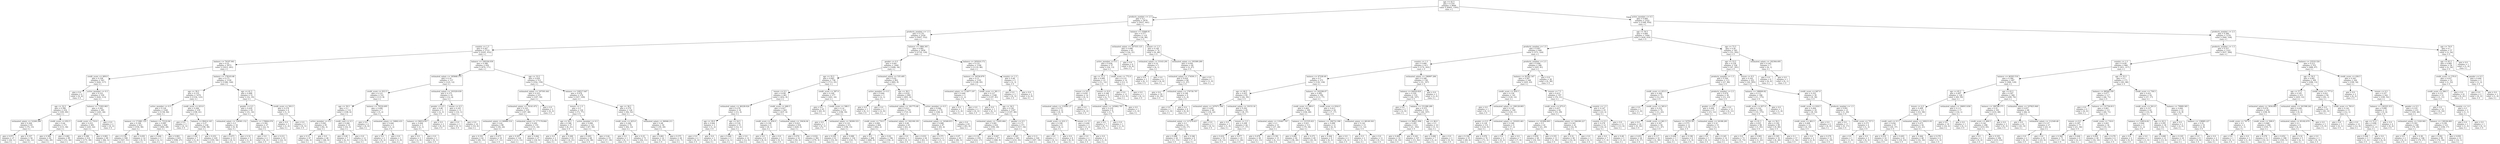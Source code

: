 digraph Tree {
node [shape=box] ;
0 [label="age <= 42.5\ngini = 0.319\nsamples = 8000\nvalue = [6405, 1595]\nclass = ["] ;
1 [label="products_number <= 2.5\ngini = 0.2\nsamples = 5678\nvalue = [5037, 641]\nclass = ["] ;
0 -> 1 [labeldistance=2.5, labelangle=45, headlabel="True"] ;
2 [label="products_number <= 1.5\ngini = 0.179\nsamples = 5559\nvalue = [5007, 552]\nclass = ["] ;
1 -> 2 ;
3 [label="country <= 1.5\ngini = 0.267\nsamples = 2723\nvalue = [2291, 432]\nclass = ["] ;
2 -> 3 ;
4 [label="balance <= 74197.941\ngini = 0.22\nsamples = 2073\nvalue = [1812, 261]\nclass = ["] ;
3 -> 4 ;
5 [label="credit_score <= 409.0\ngini = 0.338\nsamples = 543\nvalue = [426, 117]\nclass = ["] ;
4 -> 5 ;
6 [label="gini = 0.0\nsamples = 4\nvalue = [0, 4]\nclass = 0"] ;
5 -> 6 ;
7 [label="active_member <= 0.5\ngini = 0.331\nsamples = 539\nvalue = [426, 113]\nclass = ["] ;
5 -> 7 ;
8 [label="age <= 32.5\ngini = 0.396\nsamples = 254\nvalue = [185, 69]\nclass = ["] ;
7 -> 8 ;
9 [label="estimated_salary <= 52260.266\ngini = 0.264\nsamples = 83\nvalue = [70, 13]\nclass = ["] ;
8 -> 9 ;
10 [label="gini = 0.071\nsamples = 27\nvalue = [26, 1]\nclass = ["] ;
9 -> 10 ;
11 [label="gini = 0.337\nsamples = 56\nvalue = [44, 12]\nclass = ["] ;
9 -> 11 ;
12 [label="credit_score <= 652.5\ngini = 0.44\nsamples = 171\nvalue = [115, 56]\nclass = ["] ;
8 -> 12 ;
13 [label="gini = 0.369\nsamples = 82\nvalue = [62, 20]\nclass = ["] ;
12 -> 13 ;
14 [label="gini = 0.482\nsamples = 89\nvalue = [53, 36]\nclass = ["] ;
12 -> 14 ;
15 [label="balance <= 73303.063\ngini = 0.261\nsamples = 285\nvalue = [241, 44]\nclass = ["] ;
7 -> 15 ;
16 [label="credit_score <= 710.0\ngini = 0.253\nsamples = 283\nvalue = [241, 42]\nclass = ["] ;
15 -> 16 ;
17 [label="gini = 0.298\nsamples = 214\nvalue = [175, 39]\nclass = ["] ;
16 -> 17 ;
18 [label="gini = 0.083\nsamples = 69\nvalue = [66, 3]\nclass = ["] ;
16 -> 18 ;
19 [label="gini = 0.0\nsamples = 2\nvalue = [0, 2]\nclass = 0"] ;
15 -> 19 ;
20 [label="balance <= 178103.68\ngini = 0.171\nsamples = 1530\nvalue = [1386, 144]\nclass = ["] ;
4 -> 20 ;
21 [label="age <= 39.5\ngini = 0.155\nsamples = 1479\nvalue = [1354, 125]\nclass = ["] ;
20 -> 21 ;
22 [label="active_member <= 0.5\ngini = 0.126\nsamples = 1240\nvalue = [1156, 84]\nclass = ["] ;
21 -> 22 ;
23 [label="balance <= 171881.125\ngini = 0.166\nsamples = 612\nvalue = [556, 56]\nclass = ["] ;
22 -> 23 ;
24 [label="gini = 0.156\nsamples = 598\nvalue = [547, 51]\nclass = ["] ;
23 -> 24 ;
25 [label="gini = 0.459\nsamples = 14\nvalue = [9, 5]\nclass = ["] ;
23 -> 25 ;
26 [label="balance <= 75122.84\ngini = 0.085\nsamples = 628\nvalue = [600, 28]\nclass = ["] ;
22 -> 26 ;
27 [label="gini = 0.444\nsamples = 3\nvalue = [2, 1]\nclass = ["] ;
26 -> 27 ;
28 [label="gini = 0.083\nsamples = 625\nvalue = [598, 27]\nclass = ["] ;
26 -> 28 ;
29 [label="credit_score <= 433.0\ngini = 0.284\nsamples = 239\nvalue = [198, 41]\nclass = ["] ;
21 -> 29 ;
30 [label="gini = 0.0\nsamples = 3\nvalue = [0, 3]\nclass = 0"] ;
29 -> 30 ;
31 [label="balance <= 80414.145\ngini = 0.27\nsamples = 236\nvalue = [198, 38]\nclass = ["] ;
29 -> 31 ;
32 [label="gini = 0.49\nsamples = 7\nvalue = [3, 4]\nclass = 0"] ;
31 -> 32 ;
33 [label="gini = 0.253\nsamples = 229\nvalue = [195, 34]\nclass = ["] ;
31 -> 33 ;
34 [label="age <= 41.5\ngini = 0.468\nsamples = 51\nvalue = [32, 19]\nclass = ["] ;
20 -> 34 ;
35 [label="gender <= 0.5\ngini = 0.429\nsamples = 45\nvalue = [31, 14]\nclass = ["] ;
34 -> 35 ;
36 [label="estimated_salary <= 128361.152\ngini = 0.5\nsamples = 18\nvalue = [9, 9]\nclass = ["] ;
35 -> 36 ;
37 [label="gini = 0.473\nsamples = 13\nvalue = [8, 5]\nclass = ["] ;
36 -> 37 ;
38 [label="gini = 0.32\nsamples = 5\nvalue = [1, 4]\nclass = 0"] ;
36 -> 38 ;
39 [label="balance <= 178664.078\ngini = 0.302\nsamples = 27\nvalue = [22, 5]\nclass = ["] ;
35 -> 39 ;
40 [label="gini = 0.0\nsamples = 2\nvalue = [0, 2]\nclass = 0"] ;
39 -> 40 ;
41 [label="gini = 0.211\nsamples = 25\nvalue = [22, 3]\nclass = ["] ;
39 -> 41 ;
42 [label="credit_score <= 593.5\ngini = 0.278\nsamples = 6\nvalue = [1, 5]\nclass = 0"] ;
34 -> 42 ;
43 [label="gini = 0.0\nsamples = 1\nvalue = [1, 0]\nclass = ["] ;
42 -> 43 ;
44 [label="gini = 0.0\nsamples = 5\nvalue = [0, 5]\nclass = 0"] ;
42 -> 44 ;
45 [label="balance <= 100104.039\ngini = 0.388\nsamples = 650\nvalue = [479, 171]\nclass = ["] ;
3 -> 45 ;
46 [label="estimated_salary <= 185848.375\ngini = 0.16\nsamples = 137\nvalue = [125, 12]\nclass = ["] ;
45 -> 46 ;
47 [label="credit_score <= 812.5\ngini = 0.123\nsamples = 121\nvalue = [113, 8]\nclass = ["] ;
46 -> 47 ;
48 [label="age <= 39.5\ngini = 0.1\nsamples = 114\nvalue = [108, 6]\nclass = ["] ;
47 -> 48 ;
49 [label="active_member <= 0.5\ngini = 0.061\nsamples = 95\nvalue = [92, 3]\nclass = ["] ;
48 -> 49 ;
50 [label="gini = 0.12\nsamples = 47\nvalue = [44, 3]\nclass = ["] ;
49 -> 50 ;
51 [label="gini = 0.0\nsamples = 48\nvalue = [48, 0]\nclass = ["] ;
49 -> 51 ;
52 [label="credit_card <= 0.5\ngini = 0.266\nsamples = 19\nvalue = [16, 3]\nclass = ["] ;
48 -> 52 ;
53 [label="gini = 0.49\nsamples = 7\nvalue = [4, 3]\nclass = ["] ;
52 -> 53 ;
54 [label="gini = 0.0\nsamples = 12\nvalue = [12, 0]\nclass = ["] ;
52 -> 54 ;
55 [label="balance <= 79316.695\ngini = 0.408\nsamples = 7\nvalue = [5, 2]\nclass = ["] ;
47 -> 55 ;
56 [label="gini = 0.0\nsamples = 4\nvalue = [4, 0]\nclass = ["] ;
55 -> 56 ;
57 [label="estimated_salary <= 50802.431\ngini = 0.444\nsamples = 3\nvalue = [1, 2]\nclass = 0"] ;
55 -> 57 ;
58 [label="gini = 0.0\nsamples = 2\nvalue = [0, 2]\nclass = 0"] ;
57 -> 58 ;
59 [label="gini = 0.0\nsamples = 1\nvalue = [1, 0]\nclass = ["] ;
57 -> 59 ;
60 [label="estimated_salary <= 193329.039\ngini = 0.375\nsamples = 16\nvalue = [12, 4]\nclass = ["] ;
46 -> 60 ;
61 [label="gender <= 0.5\ngini = 0.48\nsamples = 5\nvalue = [2, 3]\nclass = 0"] ;
60 -> 61 ;
62 [label="balance <= 94014.957\ngini = 0.444\nsamples = 3\nvalue = [2, 1]\nclass = ["] ;
61 -> 62 ;
63 [label="gini = 0.0\nsamples = 2\nvalue = [2, 0]\nclass = ["] ;
62 -> 63 ;
64 [label="gini = 0.0\nsamples = 1\nvalue = [0, 1]\nclass = 0"] ;
62 -> 64 ;
65 [label="gini = 0.0\nsamples = 2\nvalue = [0, 2]\nclass = 0"] ;
61 -> 65 ;
66 [label="tenure <= 0.5\ngini = 0.165\nsamples = 11\nvalue = [10, 1]\nclass = ["] ;
60 -> 66 ;
67 [label="gini = 0.0\nsamples = 1\nvalue = [0, 1]\nclass = 0"] ;
66 -> 67 ;
68 [label="gini = 0.0\nsamples = 10\nvalue = [10, 0]\nclass = ["] ;
66 -> 68 ;
69 [label="age <= 33.5\ngini = 0.428\nsamples = 513\nvalue = [354, 159]\nclass = ["] ;
45 -> 69 ;
70 [label="estimated_salary <= 197591.641\ngini = 0.333\nsamples = 237\nvalue = [187, 50]\nclass = ["] ;
69 -> 70 ;
71 [label="estimated_salary <= 74141.672\ngini = 0.325\nsamples = 235\nvalue = [187, 48]\nclass = ["] ;
70 -> 71 ;
72 [label="estimated_salary <= 60068.514\ngini = 0.42\nsamples = 80\nvalue = [56, 24]\nclass = ["] ;
71 -> 72 ;
73 [label="gini = 0.331\nsamples = 62\nvalue = [49, 13]\nclass = ["] ;
72 -> 73 ;
74 [label="gini = 0.475\nsamples = 18\nvalue = [7, 11]\nclass = 0"] ;
72 -> 74 ;
75 [label="estimated_salary <= 177178.844\ngini = 0.262\nsamples = 155\nvalue = [131, 24]\nclass = ["] ;
71 -> 75 ;
76 [label="gini = 0.207\nsamples = 128\nvalue = [113, 15]\nclass = ["] ;
75 -> 76 ;
77 [label="gini = 0.444\nsamples = 27\nvalue = [18, 9]\nclass = ["] ;
75 -> 77 ;
78 [label="gini = 0.0\nsamples = 2\nvalue = [0, 2]\nclass = 0"] ;
70 -> 78 ;
79 [label="balance <= 128517.047\ngini = 0.478\nsamples = 276\nvalue = [167, 109]\nclass = ["] ;
69 -> 79 ;
80 [label="tenure <= 1.5\ngini = 0.5\nsamples = 150\nvalue = [73, 77]\nclass = 0"] ;
79 -> 80 ;
81 [label="age <= 34.5\ngini = 0.346\nsamples = 27\nvalue = [6, 21]\nclass = 0"] ;
80 -> 81 ;
82 [label="gini = 0.0\nsamples = 2\nvalue = [2, 0]\nclass = ["] ;
81 -> 82 ;
83 [label="gini = 0.269\nsamples = 25\nvalue = [4, 21]\nclass = 0"] ;
81 -> 83 ;
84 [label="active_member <= 0.5\ngini = 0.496\nsamples = 123\nvalue = [67, 56]\nclass = ["] ;
80 -> 84 ;
85 [label="gini = 0.493\nsamples = 68\nvalue = [30, 38]\nclass = 0"] ;
84 -> 85 ;
86 [label="gini = 0.44\nsamples = 55\nvalue = [37, 18]\nclass = ["] ;
84 -> 86 ;
87 [label="age <= 38.5\ngini = 0.379\nsamples = 126\nvalue = [94, 32]\nclass = ["] ;
79 -> 87 ;
88 [label="credit_score <= 425.0\ngini = 0.266\nsamples = 76\nvalue = [64, 12]\nclass = ["] ;
87 -> 88 ;
89 [label="gini = 0.0\nsamples = 1\nvalue = [0, 1]\nclass = 0"] ;
88 -> 89 ;
90 [label="gini = 0.25\nsamples = 75\nvalue = [64, 11]\nclass = ["] ;
88 -> 90 ;
91 [label="estimated_salary <= 86946.211\ngini = 0.48\nsamples = 50\nvalue = [30, 20]\nclass = ["] ;
87 -> 91 ;
92 [label="gini = 0.483\nsamples = 22\nvalue = [9, 13]\nclass = 0"] ;
91 -> 92 ;
93 [label="gini = 0.375\nsamples = 28\nvalue = [21, 7]\nclass = ["] ;
91 -> 93 ;
94 [label="balance <= 1884.345\ngini = 0.081\nsamples = 2836\nvalue = [2716, 120]\nclass = ["] ;
2 -> 94 ;
95 [label="gender <= 0.5\ngini = 0.041\nsamples = 1640\nvalue = [1606, 34]\nclass = ["] ;
94 -> 95 ;
96 [label="age <= 35.5\ngini = 0.065\nsamples = 738\nvalue = [713, 25]\nclass = ["] ;
95 -> 96 ;
97 [label="tenure <= 0.5\ngini = 0.038\nsamples = 461\nvalue = [452, 9]\nclass = ["] ;
96 -> 97 ;
98 [label="estimated_salary <= 46228.024\ngini = 0.278\nsamples = 18\nvalue = [15, 3]\nclass = ["] ;
97 -> 98 ;
99 [label="age <= 29.0\ngini = 0.444\nsamples = 3\nvalue = [1, 2]\nclass = 0"] ;
98 -> 99 ;
100 [label="gini = 0.0\nsamples = 2\nvalue = [0, 2]\nclass = 0"] ;
99 -> 100 ;
101 [label="gini = 0.0\nsamples = 1\nvalue = [1, 0]\nclass = ["] ;
99 -> 101 ;
102 [label="age <= 24.5\ngini = 0.124\nsamples = 15\nvalue = [14, 1]\nclass = ["] ;
98 -> 102 ;
103 [label="gini = 0.444\nsamples = 3\nvalue = [2, 1]\nclass = ["] ;
102 -> 103 ;
104 [label="gini = 0.0\nsamples = 12\nvalue = [12, 0]\nclass = ["] ;
102 -> 104 ;
105 [label="credit_score <= 460.5\ngini = 0.027\nsamples = 443\nvalue = [437, 6]\nclass = ["] ;
97 -> 105 ;
106 [label="credit_score <= 456.0\ngini = 0.198\nsamples = 9\nvalue = [8, 1]\nclass = ["] ;
105 -> 106 ;
107 [label="gini = 0.0\nsamples = 8\nvalue = [8, 0]\nclass = ["] ;
106 -> 107 ;
108 [label="gini = 0.0\nsamples = 1\nvalue = [0, 1]\nclass = 0"] ;
106 -> 108 ;
109 [label="estimated_salary <= 19434.04\ngini = 0.023\nsamples = 434\nvalue = [429, 5]\nclass = ["] ;
105 -> 109 ;
110 [label="gini = 0.074\nsamples = 52\nvalue = [50, 2]\nclass = ["] ;
109 -> 110 ;
111 [label="gini = 0.016\nsamples = 382\nvalue = [379, 3]\nclass = ["] ;
109 -> 111 ;
112 [label="credit_score <= 587.0\ngini = 0.109\nsamples = 277\nvalue = [261, 16]\nclass = ["] ;
96 -> 112 ;
113 [label="gini = 0.0\nsamples = 65\nvalue = [65, 0]\nclass = ["] ;
112 -> 113 ;
114 [label="credit_score <= 588.5\ngini = 0.14\nsamples = 212\nvalue = [196, 16]\nclass = ["] ;
112 -> 114 ;
115 [label="gini = 0.0\nsamples = 1\nvalue = [0, 1]\nclass = 0"] ;
114 -> 115 ;
116 [label="estimated_salary <= 58300.555\ngini = 0.132\nsamples = 211\nvalue = [196, 15]\nclass = ["] ;
114 -> 116 ;
117 [label="gini = 0.228\nsamples = 61\nvalue = [53, 8]\nclass = ["] ;
116 -> 117 ;
118 [label="gini = 0.089\nsamples = 150\nvalue = [143, 7]\nclass = ["] ;
116 -> 118 ;
119 [label="estimated_salary <= 535.495\ngini = 0.02\nsamples = 902\nvalue = [893, 9]\nclass = ["] ;
95 -> 119 ;
120 [label="active_member <= 0.5\ngini = 0.444\nsamples = 3\nvalue = [2, 1]\nclass = ["] ;
119 -> 120 ;
121 [label="gini = 0.0\nsamples = 1\nvalue = [0, 1]\nclass = 0"] ;
120 -> 121 ;
122 [label="gini = 0.0\nsamples = 2\nvalue = [2, 0]\nclass = ["] ;
120 -> 122 ;
123 [label="age <= 38.5\ngini = 0.018\nsamples = 899\nvalue = [891, 8]\nclass = ["] ;
119 -> 123 ;
124 [label="estimated_salary <= 181775.68\ngini = 0.011\nsamples = 729\nvalue = [725, 4]\nclass = ["] ;
123 -> 124 ;
125 [label="credit_score <= 710.5\ngini = 0.006\nsamples = 664\nvalue = [662, 2]\nclass = ["] ;
124 -> 125 ;
126 [label="gini = 0.0\nsamples = 468\nvalue = [468, 0]\nclass = ["] ;
125 -> 126 ;
127 [label="gini = 0.02\nsamples = 196\nvalue = [194, 2]\nclass = ["] ;
125 -> 127 ;
128 [label="estimated_salary <= 182108.195\ngini = 0.06\nsamples = 65\nvalue = [63, 2]\nclass = ["] ;
124 -> 128 ;
129 [label="gini = 0.0\nsamples = 1\nvalue = [0, 1]\nclass = 0"] ;
128 -> 129 ;
130 [label="gini = 0.031\nsamples = 64\nvalue = [63, 1]\nclass = ["] ;
128 -> 130 ;
131 [label="active_member <= 0.5\ngini = 0.046\nsamples = 170\nvalue = [166, 4]\nclass = ["] ;
123 -> 131 ;
132 [label="estimated_salary <= 16568.815\ngini = 0.088\nsamples = 87\nvalue = [83, 4]\nclass = ["] ;
131 -> 132 ;
133 [label="gini = 0.375\nsamples = 4\nvalue = [3, 1]\nclass = ["] ;
132 -> 133 ;
134 [label="gini = 0.07\nsamples = 83\nvalue = [80, 3]\nclass = ["] ;
132 -> 134 ;
135 [label="gini = 0.0\nsamples = 83\nvalue = [83, 0]\nclass = ["] ;
131 -> 135 ;
136 [label="balance <= 205016.172\ngini = 0.133\nsamples = 1196\nvalue = [1110, 86]\nclass = ["] ;
94 -> 136 ;
137 [label="balance <= 34556.879\ngini = 0.13\nsamples = 1191\nvalue = [1108, 83]\nclass = ["] ;
136 -> 137 ;
138 [label="estimated_salary <= 115877.197\ngini = 0.444\nsamples = 3\nvalue = [1, 2]\nclass = 0"] ;
137 -> 138 ;
139 [label="gini = 0.0\nsamples = 1\nvalue = [1, 0]\nclass = ["] ;
138 -> 139 ;
140 [label="gini = 0.0\nsamples = 2\nvalue = [0, 2]\nclass = 0"] ;
138 -> 140 ;
141 [label="credit_score <= 381.5\ngini = 0.127\nsamples = 1188\nvalue = [1107, 81]\nclass = ["] ;
137 -> 141 ;
142 [label="gini = 0.0\nsamples = 1\nvalue = [0, 1]\nclass = 0"] ;
141 -> 142 ;
143 [label="age <= 34.5\ngini = 0.126\nsamples = 1187\nvalue = [1107, 80]\nclass = ["] ;
141 -> 143 ;
144 [label="estimated_salary <= 73205.664\ngini = 0.081\nsamples = 616\nvalue = [590, 26]\nclass = ["] ;
143 -> 144 ;
145 [label="gini = 0.132\nsamples = 239\nvalue = [222, 17]\nclass = ["] ;
144 -> 145 ;
146 [label="gini = 0.047\nsamples = 377\nvalue = [368, 9]\nclass = ["] ;
144 -> 146 ;
147 [label="gender <= 0.5\ngini = 0.171\nsamples = 571\nvalue = [517, 54]\nclass = ["] ;
143 -> 147 ;
148 [label="gini = 0.245\nsamples = 245\nvalue = [210, 35]\nclass = ["] ;
147 -> 148 ;
149 [label="gini = 0.11\nsamples = 326\nvalue = [307, 19]\nclass = ["] ;
147 -> 149 ;
150 [label="country <= 1.5\ngini = 0.48\nsamples = 5\nvalue = [2, 3]\nclass = 0"] ;
136 -> 150 ;
151 [label="gini = 0.0\nsamples = 3\nvalue = [0, 3]\nclass = 0"] ;
150 -> 151 ;
152 [label="gini = 0.0\nsamples = 2\nvalue = [2, 0]\nclass = ["] ;
150 -> 152 ;
153 [label="balance <= 55948.91\ngini = 0.377\nsamples = 119\nvalue = [30, 89]\nclass = 0"] ;
1 -> 153 ;
154 [label="estimated_salary <= 167555.125\ngini = 0.498\nsamples = 45\nvalue = [24, 21]\nclass = ["] ;
153 -> 154 ;
155 [label="active_member <= 0.5\ngini = 0.456\nsamples = 37\nvalue = [24, 13]\nclass = ["] ;
154 -> 155 ;
156 [label="age <= 37.5\ngini = 0.499\nsamples = 23\nvalue = [11, 12]\nclass = 0"] ;
155 -> 156 ;
157 [label="tenure <= 9.0\ngini = 0.459\nsamples = 14\nvalue = [9, 5]\nclass = ["] ;
156 -> 157 ;
158 [label="estimated_salary <= 119361.27\ngini = 0.375\nsamples = 12\nvalue = [9, 3]\nclass = ["] ;
157 -> 158 ;
159 [label="credit_score <= 631.5\ngini = 0.198\nsamples = 9\nvalue = [8, 1]\nclass = ["] ;
158 -> 159 ;
160 [label="gini = 0.0\nsamples = 1\nvalue = [0, 1]\nclass = 0"] ;
159 -> 160 ;
161 [label="gini = 0.0\nsamples = 8\nvalue = [8, 0]\nclass = ["] ;
159 -> 161 ;
162 [label="tenure <= 3.5\ngini = 0.444\nsamples = 3\nvalue = [1, 2]\nclass = 0"] ;
158 -> 162 ;
163 [label="gini = 0.0\nsamples = 2\nvalue = [0, 2]\nclass = 0"] ;
162 -> 163 ;
164 [label="gini = 0.0\nsamples = 1\nvalue = [1, 0]\nclass = ["] ;
162 -> 164 ;
165 [label="gini = 0.0\nsamples = 2\nvalue = [0, 2]\nclass = 0"] ;
157 -> 165 ;
166 [label="tenure <= 8.0\ngini = 0.346\nsamples = 9\nvalue = [2, 7]\nclass = 0"] ;
156 -> 166 ;
167 [label="estimated_salary <= 145862.797\ngini = 0.219\nsamples = 8\nvalue = [1, 7]\nclass = 0"] ;
166 -> 167 ;
168 [label="gini = 0.0\nsamples = 7\nvalue = [0, 7]\nclass = 0"] ;
167 -> 168 ;
169 [label="gini = 0.0\nsamples = 1\nvalue = [1, 0]\nclass = ["] ;
167 -> 169 ;
170 [label="gini = 0.0\nsamples = 1\nvalue = [1, 0]\nclass = ["] ;
166 -> 170 ;
171 [label="credit_score <= 772.0\ngini = 0.133\nsamples = 14\nvalue = [13, 1]\nclass = ["] ;
155 -> 171 ;
172 [label="gini = 0.0\nsamples = 13\nvalue = [13, 0]\nclass = ["] ;
171 -> 172 ;
173 [label="gini = 0.0\nsamples = 1\nvalue = [0, 1]\nclass = 0"] ;
171 -> 173 ;
174 [label="gini = 0.0\nsamples = 8\nvalue = [0, 8]\nclass = 0"] ;
154 -> 174 ;
175 [label="tenure <= 1.5\ngini = 0.149\nsamples = 74\nvalue = [6, 68]\nclass = 0"] ;
153 -> 175 ;
176 [label="estimated_salary <= 53143.291\ngini = 0.32\nsamples = 5\nvalue = [4, 1]\nclass = ["] ;
175 -> 176 ;
177 [label="gini = 0.0\nsamples = 1\nvalue = [0, 1]\nclass = 0"] ;
176 -> 177 ;
178 [label="gini = 0.0\nsamples = 4\nvalue = [4, 0]\nclass = ["] ;
176 -> 178 ;
179 [label="estimated_salary <= 195589.289\ngini = 0.056\nsamples = 69\nvalue = [2, 67]\nclass = 0"] ;
175 -> 179 ;
180 [label="estimated_salary <= 174591.5\ngini = 0.029\nsamples = 68\nvalue = [1, 67]\nclass = 0"] ;
179 -> 180 ;
181 [label="gini = 0.0\nsamples = 59\nvalue = [0, 59]\nclass = 0"] ;
180 -> 181 ;
182 [label="estimated_salary <= 176730.797\ngini = 0.198\nsamples = 9\nvalue = [1, 8]\nclass = 0"] ;
180 -> 182 ;
183 [label="gini = 0.0\nsamples = 1\nvalue = [1, 0]\nclass = ["] ;
182 -> 183 ;
184 [label="gini = 0.0\nsamples = 8\nvalue = [0, 8]\nclass = 0"] ;
182 -> 184 ;
185 [label="gini = 0.0\nsamples = 1\nvalue = [1, 0]\nclass = ["] ;
179 -> 185 ;
186 [label="active_member <= 0.5\ngini = 0.484\nsamples = 2322\nvalue = [1368, 954]\nclass = ["] ;
0 -> 186 [labeldistance=2.5, labelangle=-45, headlabel="False"] ;
187 [label="age <= 50.5\ngini = 0.484\nsamples = 1044\nvalue = [428, 616]\nclass = 0"] ;
186 -> 187 ;
188 [label="products_number <= 1.5\ngini = 0.497\nsamples = 699\nvalue = [375, 324]\nclass = ["] ;
187 -> 188 ;
189 [label="country <= 1.5\ngini = 0.484\nsamples = 413\nvalue = [170, 243]\nclass = 0"] ;
188 -> 189 ;
190 [label="balance <= 47328.49\ngini = 0.5\nsamples = 275\nvalue = [139, 136]\nclass = ["] ;
189 -> 190 ;
191 [label="age <= 46.5\ngini = 0.425\nsamples = 85\nvalue = [26, 59]\nclass = 0"] ;
190 -> 191 ;
192 [label="estimated_salary <= 167671.344\ngini = 0.495\nsamples = 40\nvalue = [18, 22]\nclass = 0"] ;
191 -> 192 ;
193 [label="estimated_salary <= 127279.457\ngini = 0.5\nsamples = 35\nvalue = [18, 17]\nclass = ["] ;
192 -> 193 ;
194 [label="gini = 0.488\nsamples = 26\nvalue = [11, 15]\nclass = 0"] ;
193 -> 194 ;
195 [label="gini = 0.346\nsamples = 9\nvalue = [7, 2]\nclass = ["] ;
193 -> 195 ;
196 [label="gini = 0.0\nsamples = 5\nvalue = [0, 5]\nclass = 0"] ;
192 -> 196 ;
197 [label="estimated_salary <= 10153.16\ngini = 0.292\nsamples = 45\nvalue = [8, 37]\nclass = 0"] ;
191 -> 197 ;
198 [label="gini = 0.0\nsamples = 1\nvalue = [1, 0]\nclass = ["] ;
197 -> 198 ;
199 [label="tenure <= 3.5\ngini = 0.268\nsamples = 44\nvalue = [7, 37]\nclass = 0"] ;
197 -> 199 ;
200 [label="gini = 0.432\nsamples = 19\nvalue = [6, 13]\nclass = 0"] ;
199 -> 200 ;
201 [label="gini = 0.077\nsamples = 25\nvalue = [1, 24]\nclass = 0"] ;
199 -> 201 ;
202 [label="balance <= 162296.07\ngini = 0.482\nsamples = 190\nvalue = [113, 77]\nclass = ["] ;
190 -> 202 ;
203 [label="credit_score <= 589.0\ngini = 0.462\nsamples = 166\nvalue = [106, 60]\nclass = ["] ;
202 -> 203 ;
204 [label="estimated_salary <= 135447.797\ngini = 0.5\nsamples = 53\nvalue = [27, 26]\nclass = ["] ;
203 -> 204 ;
205 [label="gini = 0.478\nsamples = 38\nvalue = [23, 15]\nclass = ["] ;
204 -> 205 ;
206 [label="gini = 0.391\nsamples = 15\nvalue = [4, 11]\nclass = 0"] ;
204 -> 206 ;
207 [label="balance <= 121535.621\ngini = 0.421\nsamples = 113\nvalue = [79, 34]\nclass = ["] ;
203 -> 207 ;
208 [label="gini = 0.482\nsamples = 64\nvalue = [38, 26]\nclass = ["] ;
207 -> 208 ;
209 [label="gini = 0.273\nsamples = 49\nvalue = [41, 8]\nclass = ["] ;
207 -> 209 ;
210 [label="credit_score <= 634.0\ngini = 0.413\nsamples = 24\nvalue = [7, 17]\nclass = 0"] ;
202 -> 210 ;
211 [label="balance <= 196752.398\ngini = 0.496\nsamples = 11\nvalue = [6, 5]\nclass = ["] ;
210 -> 211 ;
212 [label="gini = 0.444\nsamples = 9\nvalue = [6, 3]\nclass = ["] ;
211 -> 212 ;
213 [label="gini = 0.0\nsamples = 2\nvalue = [0, 2]\nclass = 0"] ;
211 -> 213 ;
214 [label="estimated_salary <= 48149.563\ngini = 0.142\nsamples = 13\nvalue = [1, 12]\nclass = 0"] ;
210 -> 214 ;
215 [label="gini = 0.5\nsamples = 2\nvalue = [1, 1]\nclass = ["] ;
214 -> 215 ;
216 [label="gini = 0.0\nsamples = 11\nvalue = [0, 11]\nclass = 0"] ;
214 -> 216 ;
217 [label="estimated_salary <= 196997.266\ngini = 0.348\nsamples = 138\nvalue = [31, 107]\nclass = 0"] ;
189 -> 217 ;
218 [label="balance <= 64430.824\ngini = 0.329\nsamples = 135\nvalue = [28, 107]\nclass = 0"] ;
217 -> 218 ;
219 [label="gini = 0.0\nsamples = 2\nvalue = [2, 0]\nclass = ["] ;
218 -> 219 ;
220 [label="balance <= 151288.289\ngini = 0.315\nsamples = 133\nvalue = [26, 107]\nclass = 0"] ;
218 -> 220 ;
221 [label="balance <= 96621.094\ngini = 0.283\nsamples = 123\nvalue = [21, 102]\nclass = 0"] ;
220 -> 221 ;
222 [label="gini = 0.469\nsamples = 16\nvalue = [6, 10]\nclass = 0"] ;
221 -> 222 ;
223 [label="gini = 0.241\nsamples = 107\nvalue = [15, 92]\nclass = 0"] ;
221 -> 223 ;
224 [label="age <= 46.0\ngini = 0.5\nsamples = 10\nvalue = [5, 5]\nclass = ["] ;
220 -> 224 ;
225 [label="gini = 0.408\nsamples = 7\nvalue = [5, 2]\nclass = ["] ;
224 -> 225 ;
226 [label="gini = 0.0\nsamples = 3\nvalue = [0, 3]\nclass = 0"] ;
224 -> 226 ;
227 [label="gini = 0.0\nsamples = 3\nvalue = [3, 0]\nclass = ["] ;
217 -> 227 ;
228 [label="products_number <= 2.5\ngini = 0.406\nsamples = 286\nvalue = [205, 81]\nclass = ["] ;
188 -> 228 ;
229 [label="balance <= 82341.547\ngini = 0.287\nsamples = 248\nvalue = [205, 43]\nclass = ["] ;
228 -> 229 ;
230 [label="credit_score <= 450.5\ngini = 0.156\nsamples = 141\nvalue = [129, 12]\nclass = ["] ;
229 -> 230 ;
231 [label="gini = 0.0\nsamples = 1\nvalue = [0, 1]\nclass = 0"] ;
230 -> 231 ;
232 [label="estimated_salary <= 190128.805\ngini = 0.145\nsamples = 140\nvalue = [129, 11]\nclass = ["] ;
230 -> 232 ;
233 [label="gender <= 0.5\ngini = 0.128\nsamples = 131\nvalue = [122, 9]\nclass = ["] ;
232 -> 233 ;
234 [label="gini = 0.194\nsamples = 55\nvalue = [49, 6]\nclass = ["] ;
233 -> 234 ;
235 [label="gini = 0.076\nsamples = 76\nvalue = [73, 3]\nclass = ["] ;
233 -> 235 ;
236 [label="estimated_salary <= 191835.461\ngini = 0.346\nsamples = 9\nvalue = [7, 2]\nclass = ["] ;
232 -> 236 ;
237 [label="gini = 0.0\nsamples = 2\nvalue = [0, 2]\nclass = 0"] ;
236 -> 237 ;
238 [label="gini = 0.0\nsamples = 7\nvalue = [7, 0]\nclass = ["] ;
236 -> 238 ;
239 [label="tenure <= 7.5\ngini = 0.412\nsamples = 107\nvalue = [76, 31]\nclass = ["] ;
229 -> 239 ;
240 [label="credit_score <= 675.0\ngini = 0.457\nsamples = 82\nvalue = [53, 29]\nclass = ["] ;
239 -> 240 ;
241 [label="balance <= 141894.805\ngini = 0.5\nsamples = 41\nvalue = [21, 20]\nclass = ["] ;
240 -> 241 ;
242 [label="gini = 0.459\nsamples = 28\nvalue = [18, 10]\nclass = ["] ;
241 -> 242 ;
243 [label="gini = 0.355\nsamples = 13\nvalue = [3, 10]\nclass = 0"] ;
241 -> 243 ;
244 [label="estimated_salary <= 184590.227\ngini = 0.343\nsamples = 41\nvalue = [32, 9]\nclass = ["] ;
240 -> 244 ;
245 [label="gini = 0.32\nsamples = 40\nvalue = [32, 8]\nclass = ["] ;
244 -> 245 ;
246 [label="gini = 0.0\nsamples = 1\nvalue = [0, 1]\nclass = 0"] ;
244 -> 246 ;
247 [label="country <= 1.5\ngini = 0.147\nsamples = 25\nvalue = [23, 2]\nclass = ["] ;
239 -> 247 ;
248 [label="country <= 0.5\ngini = 0.278\nsamples = 12\nvalue = [10, 2]\nclass = ["] ;
247 -> 248 ;
249 [label="gini = 0.0\nsamples = 7\nvalue = [7, 0]\nclass = ["] ;
248 -> 249 ;
250 [label="gini = 0.48\nsamples = 5\nvalue = [3, 2]\nclass = ["] ;
248 -> 250 ;
251 [label="gini = 0.0\nsamples = 13\nvalue = [13, 0]\nclass = ["] ;
247 -> 251 ;
252 [label="gini = 0.0\nsamples = 38\nvalue = [0, 38]\nclass = 0"] ;
228 -> 252 ;
253 [label="age <= 73.5\ngini = 0.26\nsamples = 345\nvalue = [53, 292]\nclass = 0"] ;
187 -> 253 ;
254 [label="age <= 53.5\ngini = 0.239\nsamples = 338\nvalue = [47, 291]\nclass = 0"] ;
253 -> 254 ;
255 [label="products_number <= 1.5\ngini = 0.364\nsamples = 113\nvalue = [27, 86]\nclass = 0"] ;
254 -> 255 ;
256 [label="credit_score <= 453.5\ngini = 0.269\nsamples = 75\nvalue = [12, 63]\nclass = 0"] ;
255 -> 256 ;
257 [label="gini = 0.0\nsamples = 1\nvalue = [1, 0]\nclass = ["] ;
256 -> 257 ;
258 [label="credit_score <= 565.0\ngini = 0.253\nsamples = 74\nvalue = [11, 63]\nclass = 0"] ;
256 -> 258 ;
259 [label="gini = 0.0\nsamples = 16\nvalue = [0, 16]\nclass = 0"] ;
258 -> 259 ;
260 [label="credit_score <= 661.5\ngini = 0.307\nsamples = 58\nvalue = [11, 47]\nclass = 0"] ;
258 -> 260 ;
261 [label="gini = 0.453\nsamples = 26\nvalue = [9, 17]\nclass = 0"] ;
260 -> 261 ;
262 [label="gini = 0.117\nsamples = 32\nvalue = [2, 30]\nclass = 0"] ;
260 -> 262 ;
263 [label="products_number <= 2.5\ngini = 0.478\nsamples = 38\nvalue = [15, 23]\nclass = 0"] ;
255 -> 263 ;
264 [label="gender <= 0.5\ngini = 0.494\nsamples = 27\nvalue = [15, 12]\nclass = ["] ;
263 -> 264 ;
265 [label="balance <= 32703.58\ngini = 0.375\nsamples = 12\nvalue = [3, 9]\nclass = 0"] ;
264 -> 265 ;
266 [label="gini = 0.444\nsamples = 3\nvalue = [2, 1]\nclass = ["] ;
265 -> 266 ;
267 [label="gini = 0.198\nsamples = 9\nvalue = [1, 8]\nclass = 0"] ;
265 -> 267 ;
268 [label="estimated_salary <= 24188.285\ngini = 0.32\nsamples = 15\nvalue = [12, 3]\nclass = ["] ;
264 -> 268 ;
269 [label="gini = 0.0\nsamples = 1\nvalue = [0, 1]\nclass = 0"] ;
268 -> 269 ;
270 [label="gini = 0.245\nsamples = 14\nvalue = [12, 2]\nclass = ["] ;
268 -> 270 ;
271 [label="gini = 0.0\nsamples = 11\nvalue = [0, 11]\nclass = 0"] ;
263 -> 271 ;
272 [label="tenure <= 8.5\ngini = 0.162\nsamples = 225\nvalue = [20, 205]\nclass = 0"] ;
254 -> 272 ;
273 [label="balance <= 188000.82\ngini = 0.111\nsamples = 186\nvalue = [11, 175]\nclass = 0"] ;
272 -> 273 ;
274 [label="credit_score <= 657.0\ngini = 0.102\nsamples = 185\nvalue = [10, 175]\nclass = 0"] ;
273 -> 274 ;
275 [label="age <= 61.5\ngini = 0.021\nsamples = 96\nvalue = [1, 95]\nclass = 0"] ;
274 -> 275 ;
276 [label="gini = 0.0\nsamples = 73\nvalue = [0, 73]\nclass = 0"] ;
275 -> 276 ;
277 [label="gini = 0.083\nsamples = 23\nvalue = [1, 22]\nclass = 0"] ;
275 -> 277 ;
278 [label="age <= 56.5\ngini = 0.182\nsamples = 89\nvalue = [9, 80]\nclass = 0"] ;
274 -> 278 ;
279 [label="gini = 0.305\nsamples = 32\nvalue = [6, 26]\nclass = 0"] ;
278 -> 279 ;
280 [label="gini = 0.1\nsamples = 57\nvalue = [3, 54]\nclass = 0"] ;
278 -> 280 ;
281 [label="gini = 0.0\nsamples = 1\nvalue = [1, 0]\nclass = ["] ;
273 -> 281 ;
282 [label="credit_score <= 647.0\ngini = 0.355\nsamples = 39\nvalue = [9, 30]\nclass = 0"] ;
272 -> 282 ;
283 [label="credit_score <= 618.5\ngini = 0.494\nsamples = 18\nvalue = [8, 10]\nclass = 0"] ;
282 -> 283 ;
284 [label="credit_score <= 462.5\ngini = 0.408\nsamples = 14\nvalue = [4, 10]\nclass = 0"] ;
283 -> 284 ;
285 [label="gini = 0.0\nsamples = 2\nvalue = [2, 0]\nclass = ["] ;
284 -> 285 ;
286 [label="gini = 0.278\nsamples = 12\nvalue = [2, 10]\nclass = 0"] ;
284 -> 286 ;
287 [label="gini = 0.0\nsamples = 4\nvalue = [4, 0]\nclass = ["] ;
283 -> 287 ;
288 [label="products_number <= 1.5\ngini = 0.091\nsamples = 21\nvalue = [1, 20]\nclass = 0"] ;
282 -> 288 ;
289 [label="gini = 0.0\nsamples = 17\nvalue = [0, 17]\nclass = 0"] ;
288 -> 289 ;
290 [label="credit_score <= 727.5\ngini = 0.375\nsamples = 4\nvalue = [1, 3]\nclass = 0"] ;
288 -> 290 ;
291 [label="gini = 0.0\nsamples = 1\nvalue = [1, 0]\nclass = ["] ;
290 -> 291 ;
292 [label="gini = 0.0\nsamples = 3\nvalue = [0, 3]\nclass = 0"] ;
290 -> 292 ;
293 [label="estimated_salary <= 182364.695\ngini = 0.245\nsamples = 7\nvalue = [6, 1]\nclass = ["] ;
253 -> 293 ;
294 [label="gini = 0.0\nsamples = 6\nvalue = [6, 0]\nclass = ["] ;
293 -> 294 ;
295 [label="gini = 0.0\nsamples = 1\nvalue = [0, 1]\nclass = 0"] ;
293 -> 295 ;
296 [label="products_number <= 2.5\ngini = 0.389\nsamples = 1278\nvalue = [940, 338]\nclass = ["] ;
186 -> 296 ;
297 [label="products_number <= 1.5\ngini = 0.357\nsamples = 1221\nvalue = [937, 284]\nclass = ["] ;
296 -> 297 ;
298 [label="country <= 1.5\ngini = 0.439\nsamples = 668\nvalue = [451, 217]\nclass = ["] ;
297 -> 298 ;
299 [label="balance <= 46303.516\ngini = 0.384\nsamples = 497\nvalue = [368, 129]\nclass = ["] ;
298 -> 299 ;
300 [label="age <= 65.5\ngini = 0.497\nsamples = 128\nvalue = [69, 59]\nclass = ["] ;
299 -> 300 ;
301 [label="tenure <= 4.5\ngini = 0.499\nsamples = 111\nvalue = [53, 58]\nclass = 0"] ;
300 -> 301 ;
302 [label="credit_card <= 0.5\ngini = 0.456\nsamples = 57\nvalue = [20, 37]\nclass = 0"] ;
301 -> 302 ;
303 [label="gini = 0.219\nsamples = 16\nvalue = [2, 14]\nclass = 0"] ;
302 -> 303 ;
304 [label="gini = 0.493\nsamples = 41\nvalue = [18, 23]\nclass = 0"] ;
302 -> 304 ;
305 [label="estimated_salary <= 169215.93\ngini = 0.475\nsamples = 54\nvalue = [33, 21]\nclass = ["] ;
301 -> 305 ;
306 [label="gini = 0.444\nsamples = 48\nvalue = [32, 16]\nclass = ["] ;
305 -> 306 ;
307 [label="gini = 0.278\nsamples = 6\nvalue = [1, 5]\nclass = 0"] ;
305 -> 307 ;
308 [label="estimated_salary <= 186913.836\ngini = 0.111\nsamples = 17\nvalue = [16, 1]\nclass = ["] ;
300 -> 308 ;
309 [label="gini = 0.0\nsamples = 16\nvalue = [16, 0]\nclass = ["] ;
308 -> 309 ;
310 [label="gini = 0.0\nsamples = 1\nvalue = [0, 1]\nclass = 0"] ;
308 -> 310 ;
311 [label="age <= 63.5\ngini = 0.307\nsamples = 369\nvalue = [299, 70]\nclass = ["] ;
299 -> 311 ;
312 [label="balance <= 189788.375\ngini = 0.35\nsamples = 301\nvalue = [233, 68]\nclass = ["] ;
311 -> 312 ;
313 [label="credit_score <= 400.5\ngini = 0.341\nsamples = 298\nvalue = [233, 65]\nclass = ["] ;
312 -> 313 ;
314 [label="gini = 0.0\nsamples = 2\nvalue = [0, 2]\nclass = 0"] ;
313 -> 314 ;
315 [label="gini = 0.335\nsamples = 296\nvalue = [233, 63]\nclass = ["] ;
313 -> 315 ;
316 [label="gini = 0.0\nsamples = 3\nvalue = [0, 3]\nclass = 0"] ;
312 -> 316 ;
317 [label="estimated_salary <= 107825.949\ngini = 0.057\nsamples = 68\nvalue = [66, 2]\nclass = ["] ;
311 -> 317 ;
318 [label="gini = 0.0\nsamples = 41\nvalue = [41, 0]\nclass = ["] ;
317 -> 318 ;
319 [label="estimated_salary <= 112549.48\ngini = 0.137\nsamples = 27\nvalue = [25, 2]\nclass = ["] ;
317 -> 319 ;
320 [label="gini = 0.0\nsamples = 2\nvalue = [0, 2]\nclass = 0"] ;
319 -> 320 ;
321 [label="gini = 0.0\nsamples = 25\nvalue = [25, 0]\nclass = ["] ;
319 -> 321 ;
322 [label="age <= 55.5\ngini = 0.5\nsamples = 171\nvalue = [83, 88]\nclass = 0"] ;
298 -> 322 ;
323 [label="balance <= 88564.359\ngini = 0.477\nsamples = 117\nvalue = [46, 71]\nclass = 0"] ;
322 -> 323 ;
324 [label="gini = 0.0\nsamples = 6\nvalue = [6, 0]\nclass = ["] ;
323 -> 324 ;
325 [label="balance <= 131736.813\ngini = 0.461\nsamples = 111\nvalue = [40, 71]\nclass = 0"] ;
323 -> 325 ;
326 [label="tenure <= 8.5\ngini = 0.397\nsamples = 77\nvalue = [21, 56]\nclass = 0"] ;
325 -> 326 ;
327 [label="gini = 0.364\nsamples = 71\nvalue = [17, 54]\nclass = 0"] ;
326 -> 327 ;
328 [label="gini = 0.444\nsamples = 6\nvalue = [4, 2]\nclass = ["] ;
326 -> 328 ;
329 [label="credit_score <= 718.0\ngini = 0.493\nsamples = 34\nvalue = [19, 15]\nclass = ["] ;
325 -> 329 ;
330 [label="gini = 0.459\nsamples = 28\nvalue = [18, 10]\nclass = ["] ;
329 -> 330 ;
331 [label="gini = 0.278\nsamples = 6\nvalue = [1, 5]\nclass = 0"] ;
329 -> 331 ;
332 [label="credit_score <= 738.5\ngini = 0.431\nsamples = 54\nvalue = [37, 17]\nclass = ["] ;
322 -> 332 ;
333 [label="credit_score <= 501.0\ngini = 0.337\nsamples = 42\nvalue = [33, 9]\nclass = ["] ;
332 -> 333 ;
334 [label="balance <= 129014.82\ngini = 0.444\nsamples = 3\nvalue = [1, 2]\nclass = 0"] ;
333 -> 334 ;
335 [label="gini = 0.0\nsamples = 2\nvalue = [0, 2]\nclass = 0"] ;
334 -> 335 ;
336 [label="gini = 0.0\nsamples = 1\nvalue = [1, 0]\nclass = ["] ;
334 -> 336 ;
337 [label="age <= 62.5\ngini = 0.295\nsamples = 39\nvalue = [32, 7]\nclass = ["] ;
333 -> 337 ;
338 [label="gini = 0.408\nsamples = 21\nvalue = [15, 6]\nclass = ["] ;
337 -> 338 ;
339 [label="gini = 0.105\nsamples = 18\nvalue = [17, 1]\nclass = ["] ;
337 -> 339 ;
340 [label="balance <= 79909.305\ngini = 0.444\nsamples = 12\nvalue = [4, 8]\nclass = 0"] ;
332 -> 340 ;
341 [label="gini = 0.0\nsamples = 2\nvalue = [2, 0]\nclass = ["] ;
340 -> 341 ;
342 [label="balance <= 138985.227\ngini = 0.32\nsamples = 10\nvalue = [2, 8]\nclass = 0"] ;
340 -> 342 ;
343 [label="gini = 0.0\nsamples = 8\nvalue = [0, 8]\nclass = 0"] ;
342 -> 343 ;
344 [label="gini = 0.0\nsamples = 2\nvalue = [2, 0]\nclass = ["] ;
342 -> 344 ;
345 [label="balance <= 23510.324\ngini = 0.213\nsamples = 553\nvalue = [486, 67]\nclass = ["] ;
297 -> 345 ;
346 [label="age <= 59.5\ngini = 0.081\nsamples = 309\nvalue = [296, 13]\nclass = ["] ;
345 -> 346 ;
347 [label="age <= 57.5\ngini = 0.105\nsamples = 215\nvalue = [203, 12]\nclass = ["] ;
346 -> 347 ;
348 [label="estimated_salary <= 3034.865\ngini = 0.076\nsamples = 202\nvalue = [194, 8]\nclass = ["] ;
347 -> 348 ;
349 [label="credit_score <= 747.0\ngini = 0.5\nsamples = 2\nvalue = [1, 1]\nclass = ["] ;
348 -> 349 ;
350 [label="gini = 0.0\nsamples = 1\nvalue = [0, 1]\nclass = 0"] ;
349 -> 350 ;
351 [label="gini = 0.0\nsamples = 1\nvalue = [1, 0]\nclass = ["] ;
349 -> 351 ;
352 [label="credit_score <= 508.0\ngini = 0.068\nsamples = 200\nvalue = [193, 7]\nclass = ["] ;
348 -> 352 ;
353 [label="gini = 0.278\nsamples = 12\nvalue = [10, 2]\nclass = ["] ;
352 -> 353 ;
354 [label="gini = 0.052\nsamples = 188\nvalue = [183, 5]\nclass = ["] ;
352 -> 354 ;
355 [label="estimated_salary <= 161598.242\ngini = 0.426\nsamples = 13\nvalue = [9, 4]\nclass = ["] ;
347 -> 355 ;
356 [label="estimated_salary <= 85182.879\ngini = 0.5\nsamples = 8\nvalue = [4, 4]\nclass = ["] ;
355 -> 356 ;
357 [label="gini = 0.32\nsamples = 5\nvalue = [4, 1]\nclass = ["] ;
356 -> 357 ;
358 [label="gini = 0.0\nsamples = 3\nvalue = [0, 3]\nclass = 0"] ;
356 -> 358 ;
359 [label="gini = 0.0\nsamples = 5\nvalue = [5, 0]\nclass = ["] ;
355 -> 359 ;
360 [label="credit_score <= 777.0\ngini = 0.021\nsamples = 94\nvalue = [93, 1]\nclass = ["] ;
346 -> 360 ;
361 [label="gini = 0.0\nsamples = 81\nvalue = [81, 0]\nclass = ["] ;
360 -> 361 ;
362 [label="credit_score <= 783.0\ngini = 0.142\nsamples = 13\nvalue = [12, 1]\nclass = ["] ;
360 -> 362 ;
363 [label="gini = 0.0\nsamples = 1\nvalue = [0, 1]\nclass = 0"] ;
362 -> 363 ;
364 [label="gini = 0.0\nsamples = 12\nvalue = [12, 0]\nclass = ["] ;
362 -> 364 ;
365 [label="credit_score <= 436.5\ngini = 0.345\nsamples = 244\nvalue = [190, 54]\nclass = ["] ;
345 -> 365 ;
366 [label="gini = 0.0\nsamples = 2\nvalue = [0, 2]\nclass = 0"] ;
365 -> 366 ;
367 [label="tenure <= 0.5\ngini = 0.337\nsamples = 242\nvalue = [190, 52]\nclass = ["] ;
365 -> 367 ;
368 [label="balance <= 126325.313\ngini = 0.496\nsamples = 11\nvalue = [5, 6]\nclass = 0"] ;
367 -> 368 ;
369 [label="age <= 51.0\ngini = 0.408\nsamples = 7\nvalue = [5, 2]\nclass = ["] ;
368 -> 369 ;
370 [label="gini = 0.444\nsamples = 3\nvalue = [1, 2]\nclass = 0"] ;
369 -> 370 ;
371 [label="gini = 0.0\nsamples = 4\nvalue = [4, 0]\nclass = ["] ;
369 -> 371 ;
372 [label="gini = 0.0\nsamples = 4\nvalue = [0, 4]\nclass = 0"] ;
368 -> 372 ;
373 [label="gender <= 0.5\ngini = 0.319\nsamples = 231\nvalue = [185, 46]\nclass = ["] ;
367 -> 373 ;
374 [label="estimated_salary <= 5320.945\ngini = 0.393\nsamples = 108\nvalue = [79, 29]\nclass = ["] ;
373 -> 374 ;
375 [label="gini = 0.0\nsamples = 2\nvalue = [0, 2]\nclass = 0"] ;
374 -> 375 ;
376 [label="gini = 0.38\nsamples = 106\nvalue = [79, 27]\nclass = ["] ;
374 -> 376 ;
377 [label="balance <= 138106.883\ngini = 0.238\nsamples = 123\nvalue = [106, 17]\nclass = ["] ;
373 -> 377 ;
378 [label="gini = 0.292\nsamples = 90\nvalue = [74, 16]\nclass = ["] ;
377 -> 378 ;
379 [label="gini = 0.059\nsamples = 33\nvalue = [32, 1]\nclass = ["] ;
377 -> 379 ;
380 [label="age <= 74.0\ngini = 0.1\nsamples = 57\nvalue = [3, 54]\nclass = 0"] ;
296 -> 380 ;
381 [label="age <= 65.5\ngini = 0.069\nsamples = 56\nvalue = [2, 54]\nclass = 0"] ;
380 -> 381 ;
382 [label="credit_score <= 570.0\ngini = 0.037\nsamples = 53\nvalue = [1, 52]\nclass = 0"] ;
381 -> 382 ;
383 [label="credit_score <= 566.5\ngini = 0.153\nsamples = 12\nvalue = [1, 11]\nclass = 0"] ;
382 -> 383 ;
384 [label="gini = 0.0\nsamples = 10\nvalue = [0, 10]\nclass = 0"] ;
383 -> 384 ;
385 [label="country <= 1.0\ngini = 0.5\nsamples = 2\nvalue = [1, 1]\nclass = ["] ;
383 -> 385 ;
386 [label="gini = 0.0\nsamples = 1\nvalue = [1, 0]\nclass = ["] ;
385 -> 386 ;
387 [label="gini = 0.0\nsamples = 1\nvalue = [0, 1]\nclass = 0"] ;
385 -> 387 ;
388 [label="gini = 0.0\nsamples = 41\nvalue = [0, 41]\nclass = 0"] ;
382 -> 388 ;
389 [label="gender <= 0.5\ngini = 0.444\nsamples = 3\nvalue = [1, 2]\nclass = 0"] ;
381 -> 389 ;
390 [label="gini = 0.0\nsamples = 2\nvalue = [0, 2]\nclass = 0"] ;
389 -> 390 ;
391 [label="gini = 0.0\nsamples = 1\nvalue = [1, 0]\nclass = ["] ;
389 -> 391 ;
392 [label="gini = 0.0\nsamples = 1\nvalue = [1, 0]\nclass = ["] ;
380 -> 392 ;
}